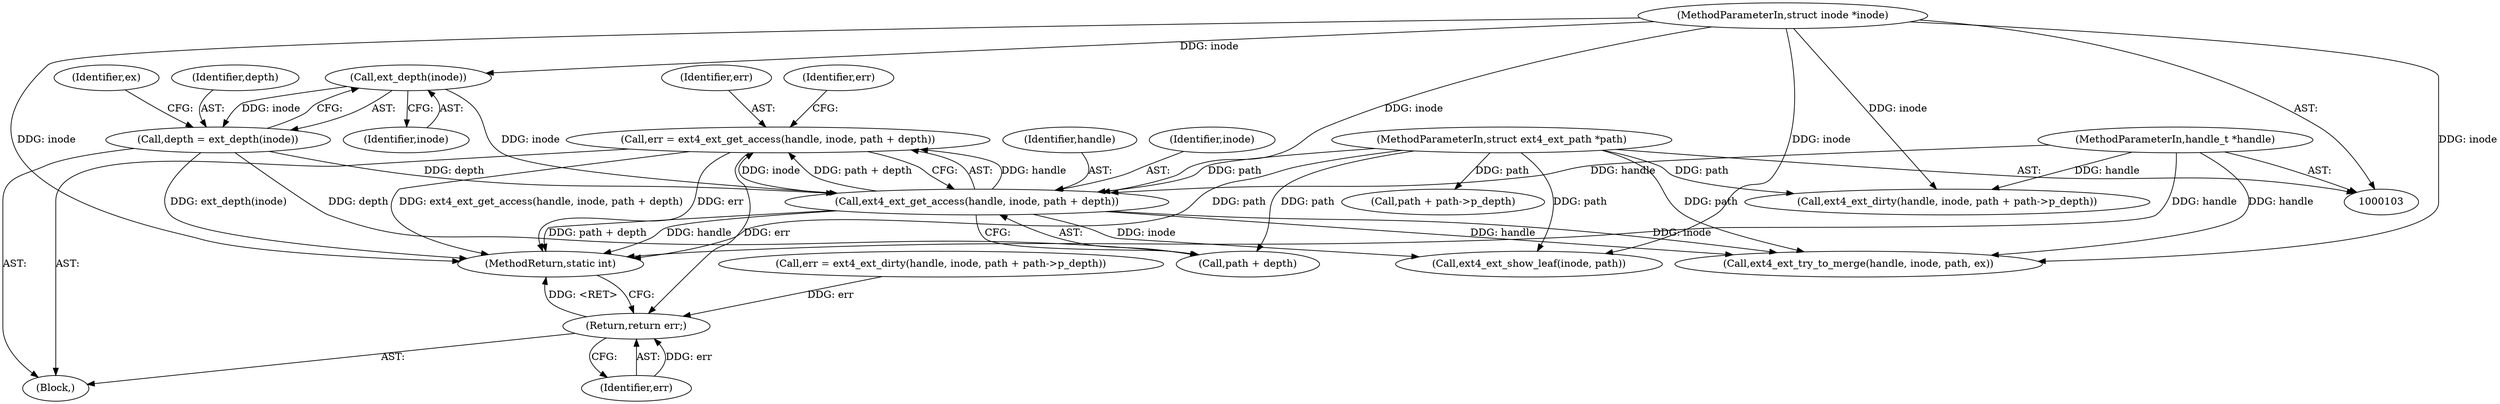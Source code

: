 digraph "1_linux_dee1f973ca341c266229faa5a1a5bb268bed3531@integer" {
"1000138" [label="(Call,err = ext4_ext_get_access(handle, inode, path + depth))"];
"1000140" [label="(Call,ext4_ext_get_access(handle, inode, path + depth))"];
"1000104" [label="(MethodParameterIn,handle_t *handle)"];
"1000116" [label="(Call,ext_depth(inode))"];
"1000105" [label="(MethodParameterIn,struct inode *inode)"];
"1000106" [label="(MethodParameterIn,struct ext4_ext_path *path)"];
"1000114" [label="(Call,depth = ext_depth(inode))"];
"1000170" [label="(Return,return err;)"];
"1000167" [label="(Call,ext4_ext_show_leaf(inode, path))"];
"1000117" [label="(Identifier,inode)"];
"1000141" [label="(Identifier,handle)"];
"1000104" [label="(MethodParameterIn,handle_t *handle)"];
"1000151" [label="(Call,ext4_ext_try_to_merge(handle, inode, path, ex))"];
"1000172" [label="(MethodReturn,static int)"];
"1000143" [label="(Call,path + depth)"];
"1000106" [label="(MethodParameterIn,struct ext4_ext_path *path)"];
"1000156" [label="(Call,err = ext4_ext_dirty(handle, inode, path + path->p_depth))"];
"1000140" [label="(Call,ext4_ext_get_access(handle, inode, path + depth))"];
"1000115" [label="(Identifier,depth)"];
"1000171" [label="(Identifier,err)"];
"1000158" [label="(Call,ext4_ext_dirty(handle, inode, path + path->p_depth))"];
"1000114" [label="(Call,depth = ext_depth(inode))"];
"1000105" [label="(MethodParameterIn,struct inode *inode)"];
"1000139" [label="(Identifier,err)"];
"1000147" [label="(Identifier,err)"];
"1000170" [label="(Return,return err;)"];
"1000119" [label="(Identifier,ex)"];
"1000142" [label="(Identifier,inode)"];
"1000107" [label="(Block,)"];
"1000161" [label="(Call,path + path->p_depth)"];
"1000116" [label="(Call,ext_depth(inode))"];
"1000138" [label="(Call,err = ext4_ext_get_access(handle, inode, path + depth))"];
"1000138" -> "1000107"  [label="AST: "];
"1000138" -> "1000140"  [label="CFG: "];
"1000139" -> "1000138"  [label="AST: "];
"1000140" -> "1000138"  [label="AST: "];
"1000147" -> "1000138"  [label="CFG: "];
"1000138" -> "1000172"  [label="DDG: ext4_ext_get_access(handle, inode, path + depth)"];
"1000138" -> "1000172"  [label="DDG: err"];
"1000140" -> "1000138"  [label="DDG: handle"];
"1000140" -> "1000138"  [label="DDG: inode"];
"1000140" -> "1000138"  [label="DDG: path + depth"];
"1000138" -> "1000170"  [label="DDG: err"];
"1000140" -> "1000143"  [label="CFG: "];
"1000141" -> "1000140"  [label="AST: "];
"1000142" -> "1000140"  [label="AST: "];
"1000143" -> "1000140"  [label="AST: "];
"1000140" -> "1000172"  [label="DDG: handle"];
"1000140" -> "1000172"  [label="DDG: path + depth"];
"1000104" -> "1000140"  [label="DDG: handle"];
"1000116" -> "1000140"  [label="DDG: inode"];
"1000105" -> "1000140"  [label="DDG: inode"];
"1000106" -> "1000140"  [label="DDG: path"];
"1000114" -> "1000140"  [label="DDG: depth"];
"1000140" -> "1000151"  [label="DDG: handle"];
"1000140" -> "1000151"  [label="DDG: inode"];
"1000140" -> "1000167"  [label="DDG: inode"];
"1000104" -> "1000103"  [label="AST: "];
"1000104" -> "1000172"  [label="DDG: handle"];
"1000104" -> "1000151"  [label="DDG: handle"];
"1000104" -> "1000158"  [label="DDG: handle"];
"1000116" -> "1000114"  [label="AST: "];
"1000116" -> "1000117"  [label="CFG: "];
"1000117" -> "1000116"  [label="AST: "];
"1000114" -> "1000116"  [label="CFG: "];
"1000116" -> "1000114"  [label="DDG: inode"];
"1000105" -> "1000116"  [label="DDG: inode"];
"1000105" -> "1000103"  [label="AST: "];
"1000105" -> "1000172"  [label="DDG: inode"];
"1000105" -> "1000151"  [label="DDG: inode"];
"1000105" -> "1000158"  [label="DDG: inode"];
"1000105" -> "1000167"  [label="DDG: inode"];
"1000106" -> "1000103"  [label="AST: "];
"1000106" -> "1000172"  [label="DDG: path"];
"1000106" -> "1000143"  [label="DDG: path"];
"1000106" -> "1000151"  [label="DDG: path"];
"1000106" -> "1000158"  [label="DDG: path"];
"1000106" -> "1000161"  [label="DDG: path"];
"1000106" -> "1000167"  [label="DDG: path"];
"1000114" -> "1000107"  [label="AST: "];
"1000115" -> "1000114"  [label="AST: "];
"1000119" -> "1000114"  [label="CFG: "];
"1000114" -> "1000172"  [label="DDG: ext_depth(inode)"];
"1000114" -> "1000143"  [label="DDG: depth"];
"1000170" -> "1000107"  [label="AST: "];
"1000170" -> "1000171"  [label="CFG: "];
"1000171" -> "1000170"  [label="AST: "];
"1000172" -> "1000170"  [label="CFG: "];
"1000170" -> "1000172"  [label="DDG: <RET>"];
"1000171" -> "1000170"  [label="DDG: err"];
"1000156" -> "1000170"  [label="DDG: err"];
}
